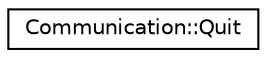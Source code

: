 digraph "Graphical Class Hierarchy"
{
 // LATEX_PDF_SIZE
  edge [fontname="Helvetica",fontsize="10",labelfontname="Helvetica",labelfontsize="10"];
  node [fontname="Helvetica",fontsize="10",shape=record];
  rankdir="LR";
  Node0 [label="Communication::Quit",height=0.2,width=0.4,color="black", fillcolor="white", style="filled",URL="$structCommunication_1_1Quit.html",tooltip=" "];
}
